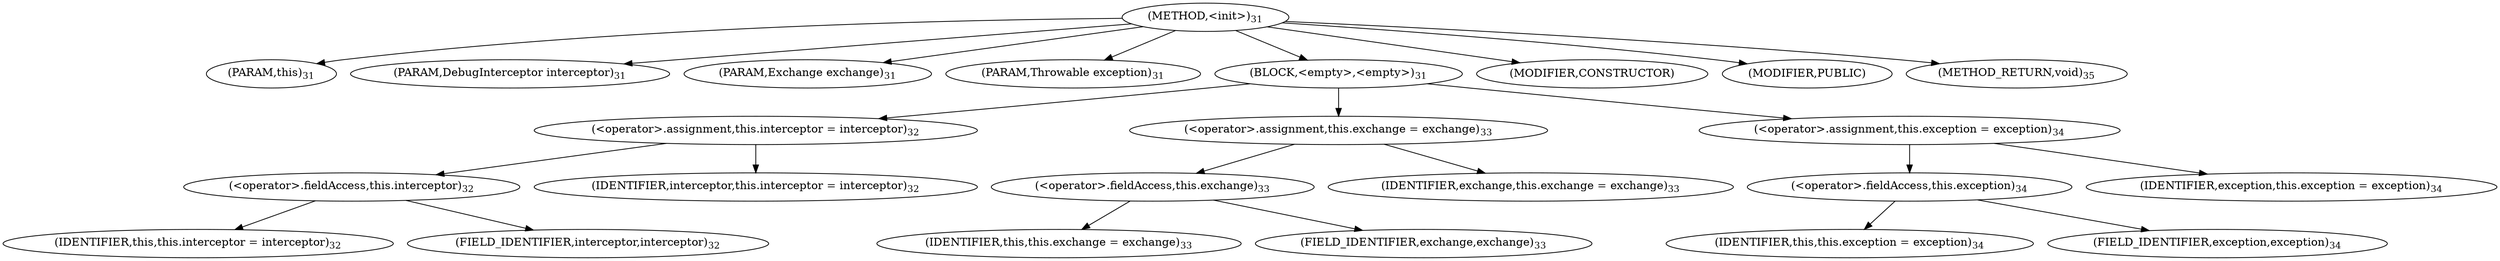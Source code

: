 digraph "&lt;init&gt;" {  
"30" [label = <(METHOD,&lt;init&gt;)<SUB>31</SUB>> ]
"4" [label = <(PARAM,this)<SUB>31</SUB>> ]
"31" [label = <(PARAM,DebugInterceptor interceptor)<SUB>31</SUB>> ]
"32" [label = <(PARAM,Exchange exchange)<SUB>31</SUB>> ]
"33" [label = <(PARAM,Throwable exception)<SUB>31</SUB>> ]
"34" [label = <(BLOCK,&lt;empty&gt;,&lt;empty&gt;)<SUB>31</SUB>> ]
"35" [label = <(&lt;operator&gt;.assignment,this.interceptor = interceptor)<SUB>32</SUB>> ]
"36" [label = <(&lt;operator&gt;.fieldAccess,this.interceptor)<SUB>32</SUB>> ]
"3" [label = <(IDENTIFIER,this,this.interceptor = interceptor)<SUB>32</SUB>> ]
"37" [label = <(FIELD_IDENTIFIER,interceptor,interceptor)<SUB>32</SUB>> ]
"38" [label = <(IDENTIFIER,interceptor,this.interceptor = interceptor)<SUB>32</SUB>> ]
"39" [label = <(&lt;operator&gt;.assignment,this.exchange = exchange)<SUB>33</SUB>> ]
"40" [label = <(&lt;operator&gt;.fieldAccess,this.exchange)<SUB>33</SUB>> ]
"5" [label = <(IDENTIFIER,this,this.exchange = exchange)<SUB>33</SUB>> ]
"41" [label = <(FIELD_IDENTIFIER,exchange,exchange)<SUB>33</SUB>> ]
"42" [label = <(IDENTIFIER,exchange,this.exchange = exchange)<SUB>33</SUB>> ]
"43" [label = <(&lt;operator&gt;.assignment,this.exception = exception)<SUB>34</SUB>> ]
"44" [label = <(&lt;operator&gt;.fieldAccess,this.exception)<SUB>34</SUB>> ]
"6" [label = <(IDENTIFIER,this,this.exception = exception)<SUB>34</SUB>> ]
"45" [label = <(FIELD_IDENTIFIER,exception,exception)<SUB>34</SUB>> ]
"46" [label = <(IDENTIFIER,exception,this.exception = exception)<SUB>34</SUB>> ]
"47" [label = <(MODIFIER,CONSTRUCTOR)> ]
"48" [label = <(MODIFIER,PUBLIC)> ]
"49" [label = <(METHOD_RETURN,void)<SUB>35</SUB>> ]
  "30" -> "4" 
  "30" -> "31" 
  "30" -> "32" 
  "30" -> "33" 
  "30" -> "34" 
  "30" -> "47" 
  "30" -> "48" 
  "30" -> "49" 
  "34" -> "35" 
  "34" -> "39" 
  "34" -> "43" 
  "35" -> "36" 
  "35" -> "38" 
  "36" -> "3" 
  "36" -> "37" 
  "39" -> "40" 
  "39" -> "42" 
  "40" -> "5" 
  "40" -> "41" 
  "43" -> "44" 
  "43" -> "46" 
  "44" -> "6" 
  "44" -> "45" 
}
